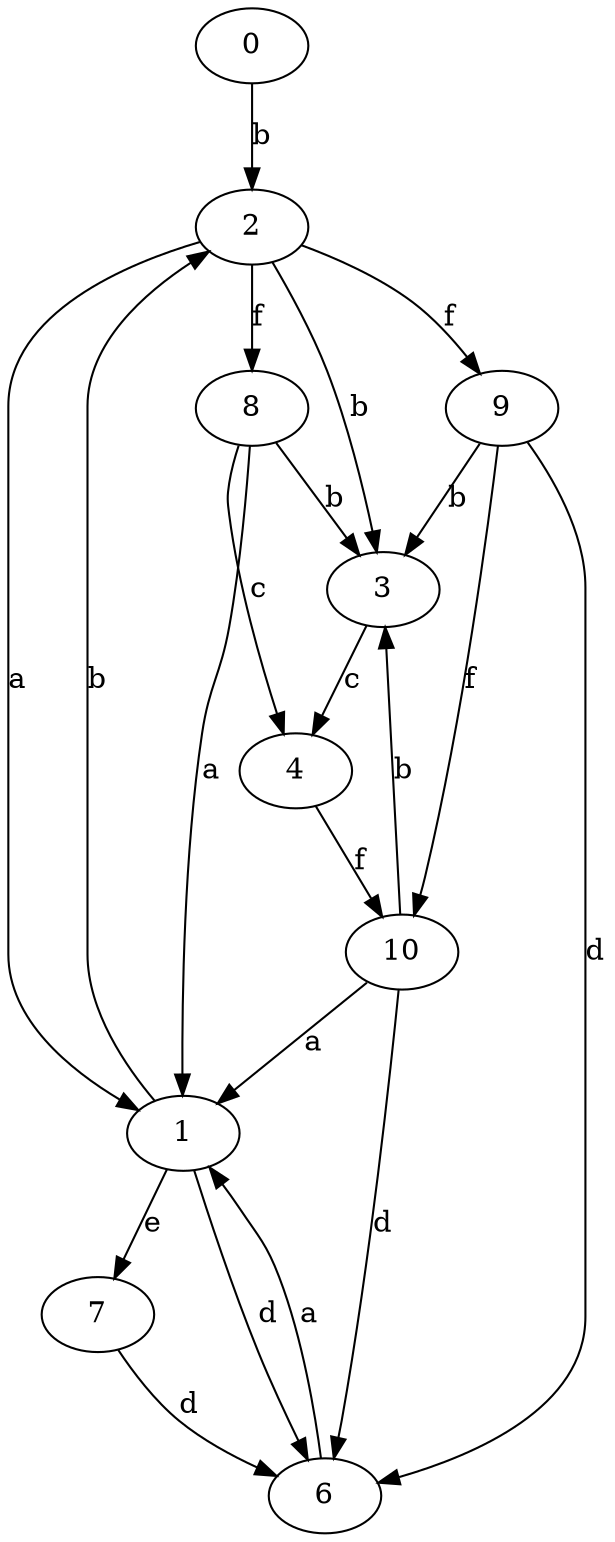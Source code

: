 strict digraph  {
0;
1;
2;
3;
4;
6;
7;
8;
9;
10;
0 -> 2  [label=b];
1 -> 2  [label=b];
1 -> 6  [label=d];
1 -> 7  [label=e];
2 -> 1  [label=a];
2 -> 3  [label=b];
2 -> 8  [label=f];
2 -> 9  [label=f];
3 -> 4  [label=c];
4 -> 10  [label=f];
6 -> 1  [label=a];
7 -> 6  [label=d];
8 -> 1  [label=a];
8 -> 3  [label=b];
8 -> 4  [label=c];
9 -> 3  [label=b];
9 -> 6  [label=d];
9 -> 10  [label=f];
10 -> 1  [label=a];
10 -> 3  [label=b];
10 -> 6  [label=d];
}

